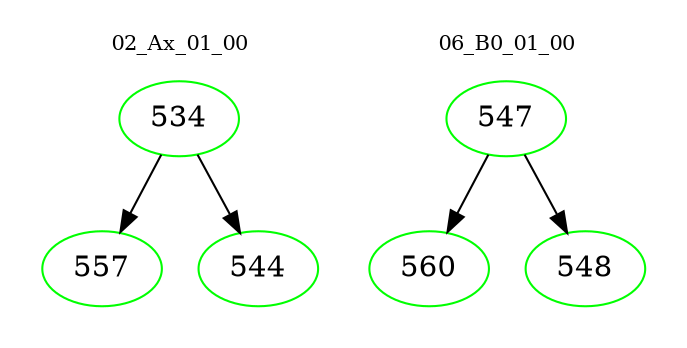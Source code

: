 digraph{
subgraph cluster_0 {
color = white
label = "02_Ax_01_00";
fontsize=10;
T0_534 [label="534", color="green"]
T0_534 -> T0_557 [color="black"]
T0_557 [label="557", color="green"]
T0_534 -> T0_544 [color="black"]
T0_544 [label="544", color="green"]
}
subgraph cluster_1 {
color = white
label = "06_B0_01_00";
fontsize=10;
T1_547 [label="547", color="green"]
T1_547 -> T1_560 [color="black"]
T1_560 [label="560", color="green"]
T1_547 -> T1_548 [color="black"]
T1_548 [label="548", color="green"]
}
}
